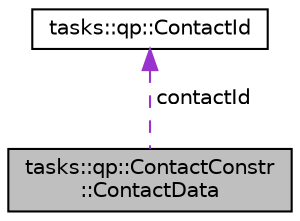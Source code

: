 digraph "tasks::qp::ContactConstr::ContactData"
{
  edge [fontname="Helvetica",fontsize="10",labelfontname="Helvetica",labelfontsize="10"];
  node [fontname="Helvetica",fontsize="10",shape=record];
  Node1 [label="tasks::qp::ContactConstr\l::ContactData",height=0.2,width=0.4,color="black", fillcolor="grey75", style="filled", fontcolor="black"];
  Node2 -> Node1 [dir="back",color="darkorchid3",fontsize="10",style="dashed",label=" contactId" ,fontname="Helvetica"];
  Node2 [label="tasks::qp::ContactId",height=0.2,width=0.4,color="black", fillcolor="white", style="filled",URL="$structtasks_1_1qp_1_1ContactId.html"];
}
